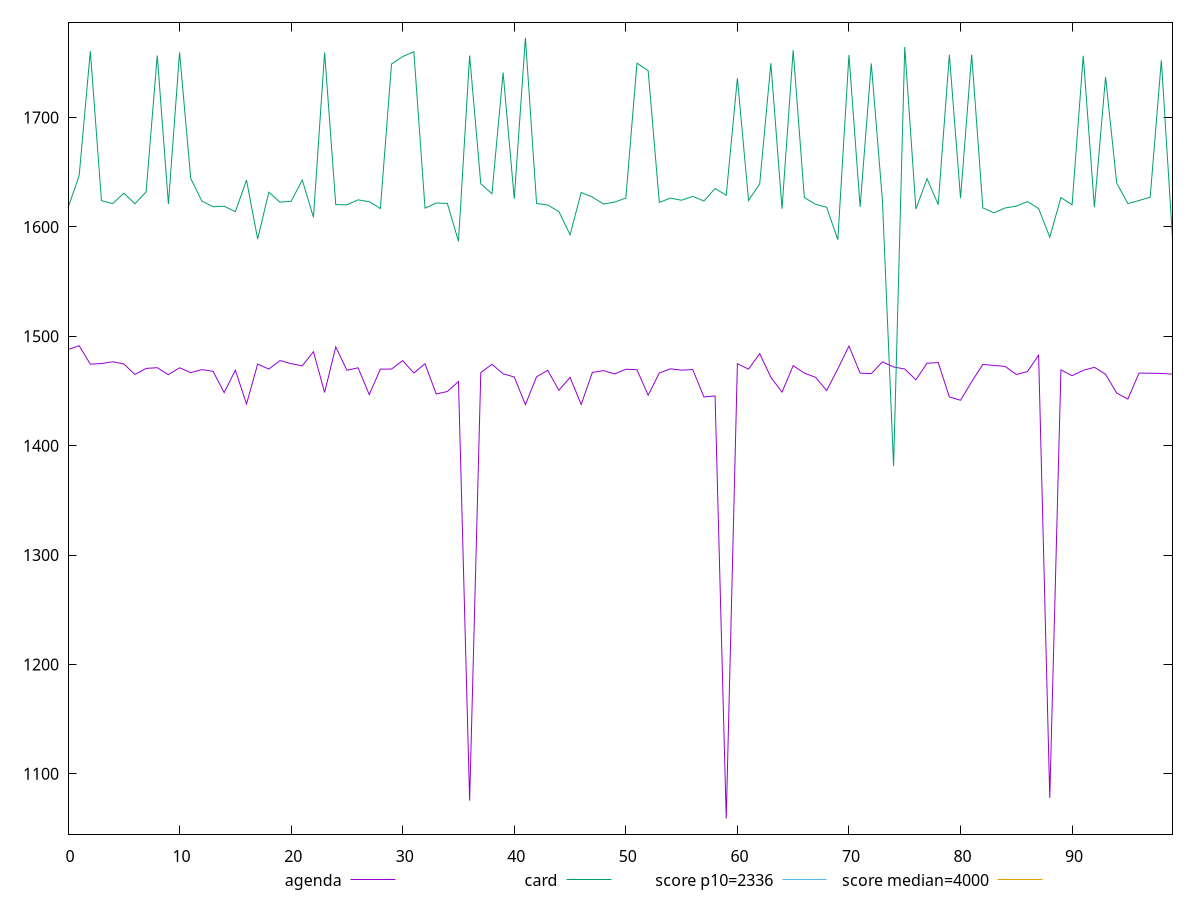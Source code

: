 reset

$agenda <<EOF
0 1487.8770000000002
1 1491.4308
2 1474.521
3 1475.097
4 1476.708
5 1474.7777999999998
6 1465.116
7 1470.6777000000002
8 1471.3014
9 1464.933
10 1471.2264
11 1466.8074
12 1469.5466999999999
13 1468.0263
14 1448.5566000000001
15 1468.9925999999998
16 1438.095
17 1474.6019999999999
18 1470.0456000000001
19 1477.8120000000001
20 1474.9974
21 1473.06
22 1485.966
23 1448.6345999999999
24 1490.3613
25 1468.9470000000001
26 1471.215
27 1446.7332000000001
28 1469.9919
29 1470.0713999999998
30 1477.7531999999999
31 1466.4680999999998
32 1474.9461
33 1447.317
34 1449.5493
35 1458.6651000000002
36 1075.4544
37 1466.7918
38 1474.4514
39 1465.7583
40 1462.785
41 1437.5549999999998
42 1462.98
43 1468.9283999999998
44 1450.6236
45 1462.416
46 1437.708
47 1466.982
48 1468.6824
49 1465.5612
50 1469.8899000000001
51 1469.451
52 1446.1592999999998
53 1466.4642000000001
54 1470.279
55 1469.0279999999998
56 1469.5974
57 1444.5780000000002
58 1445.4569999999999
59 1059.1248
60 1474.9553999999998
61 1469.9370000000001
62 1484.1870000000001
63 1462.5359999999998
64 1449.0240000000001
65 1473.1380000000001
66 1466.421
67 1462.5309000000002
68 1450.4574000000002
69 1470.1833000000001
70 1491.111
71 1466.3718000000001
72 1465.8333
73 1476.6119999999999
74 1471.9731
75 1470.0942
76 1460.253
77 1475.421
78 1475.9901
79 1444.5759
80 1441.5312
81 1458.4776000000002
82 1474.3617
83 1473.3378
84 1472.4954
85 1465.1129999999998
86 1467.7803
87 1482.7128
88 1077.946
89 1469.3235
90 1464
91 1468.8696
92 1471.6536
93 1465.323
94 1448.0693999999999
95 1442.6172
96 1466.3729999999998
97 1466.232
98 1466.0639999999999
99 1465.4189999999999
EOF

$card <<EOF
0 1617.392
1 1646.9009999999998
2 1760.65
3 1624.0329
4 1621.3157999999999
5 1630.8459000000003
6 1621.236
7 1631.9565
8 1756.7454
9 1621.029
10 1759.589
11 1644.3020999999999
12 1623.6506999999997
13 1618.4547
14 1618.923
15 1613.973
16 1642.8869999999997
17 1589.0114999999998
18 1631.754
19 1622.6679000000001
20 1623.4500000000003
21 1642.8944999999999
22 1608.8156999999999
23 1759.5528
24 1620.402
25 1620.2226
26 1624.7733000000003
27 1623.0564000000002
28 1616.8682999999996
29 1748.962
30 1755.8032000000003
31 1760.1381999999999
32 1617.216
33 1621.8312
34 1621.5486
35 1586.844
36 1756.7314000000001
37 1639.4088000000002
38 1630.4016000000001
39 1741.128
40 1625.8476
41 1772.8284
42 1621.5024
43 1619.9789999999998
44 1614.1259999999997
45 1592.8298999999997
46 1631.4764999999998
47 1627.359
48 1620.948
49 1622.7306
50 1626.384
51 1749.707
52 1742.926
53 1622.4726
54 1626.318
55 1624.3971
56 1627.9641000000001
57 1623.6906
58 1635.1428
59 1629.0084
60 1736.008
61 1624.2633
62 1639.3241999999998
63 1749.726
64 1616.6348999999996
65 1761.614
66 1626.8373
67 1620.7524
68 1617.969
69 1588.335
70 1757.252
71 1618.2968999999998
72 1749.4940000000001
73 1624.1526
74 1381.3253999999997
75 1764.5224
76 1616.3562
77 1644.1094999999998
78 1620.3669
79 1757.438
80 1626.3357
81 1757.5900000000001
82 1617.4139999999998
83 1612.92
84 1617.3296999999998
85 1618.9941000000001
86 1623.1889999999999
87 1616.8074
88 1590.6006
89 1626.861
90 1620.2232
91 1756.4679999999998
92 1618.029
93 1737.1819999999998
94 1640.1045
95 1621.3319999999999
96 1624.1757000000002
97 1627.1801999999998
98 1752.2866
99 1589.4324
EOF

set key outside below
set xrange [0:99]
set yrange [1044.8507280000001:1787.102472]
set trange [1044.8507280000001:1787.102472]
set terminal svg size 640, 520 enhanced background rgb 'white'
set output "reports/report_00031_2021-02-24T23-18-18.084Z/first-contentful-paint/comparison/line/1_vs_2.svg"

plot $agenda title "agenda" with line, \
     $card title "card" with line, \
     2336 title "score p10=2336", \
     4000 title "score median=4000"

reset

